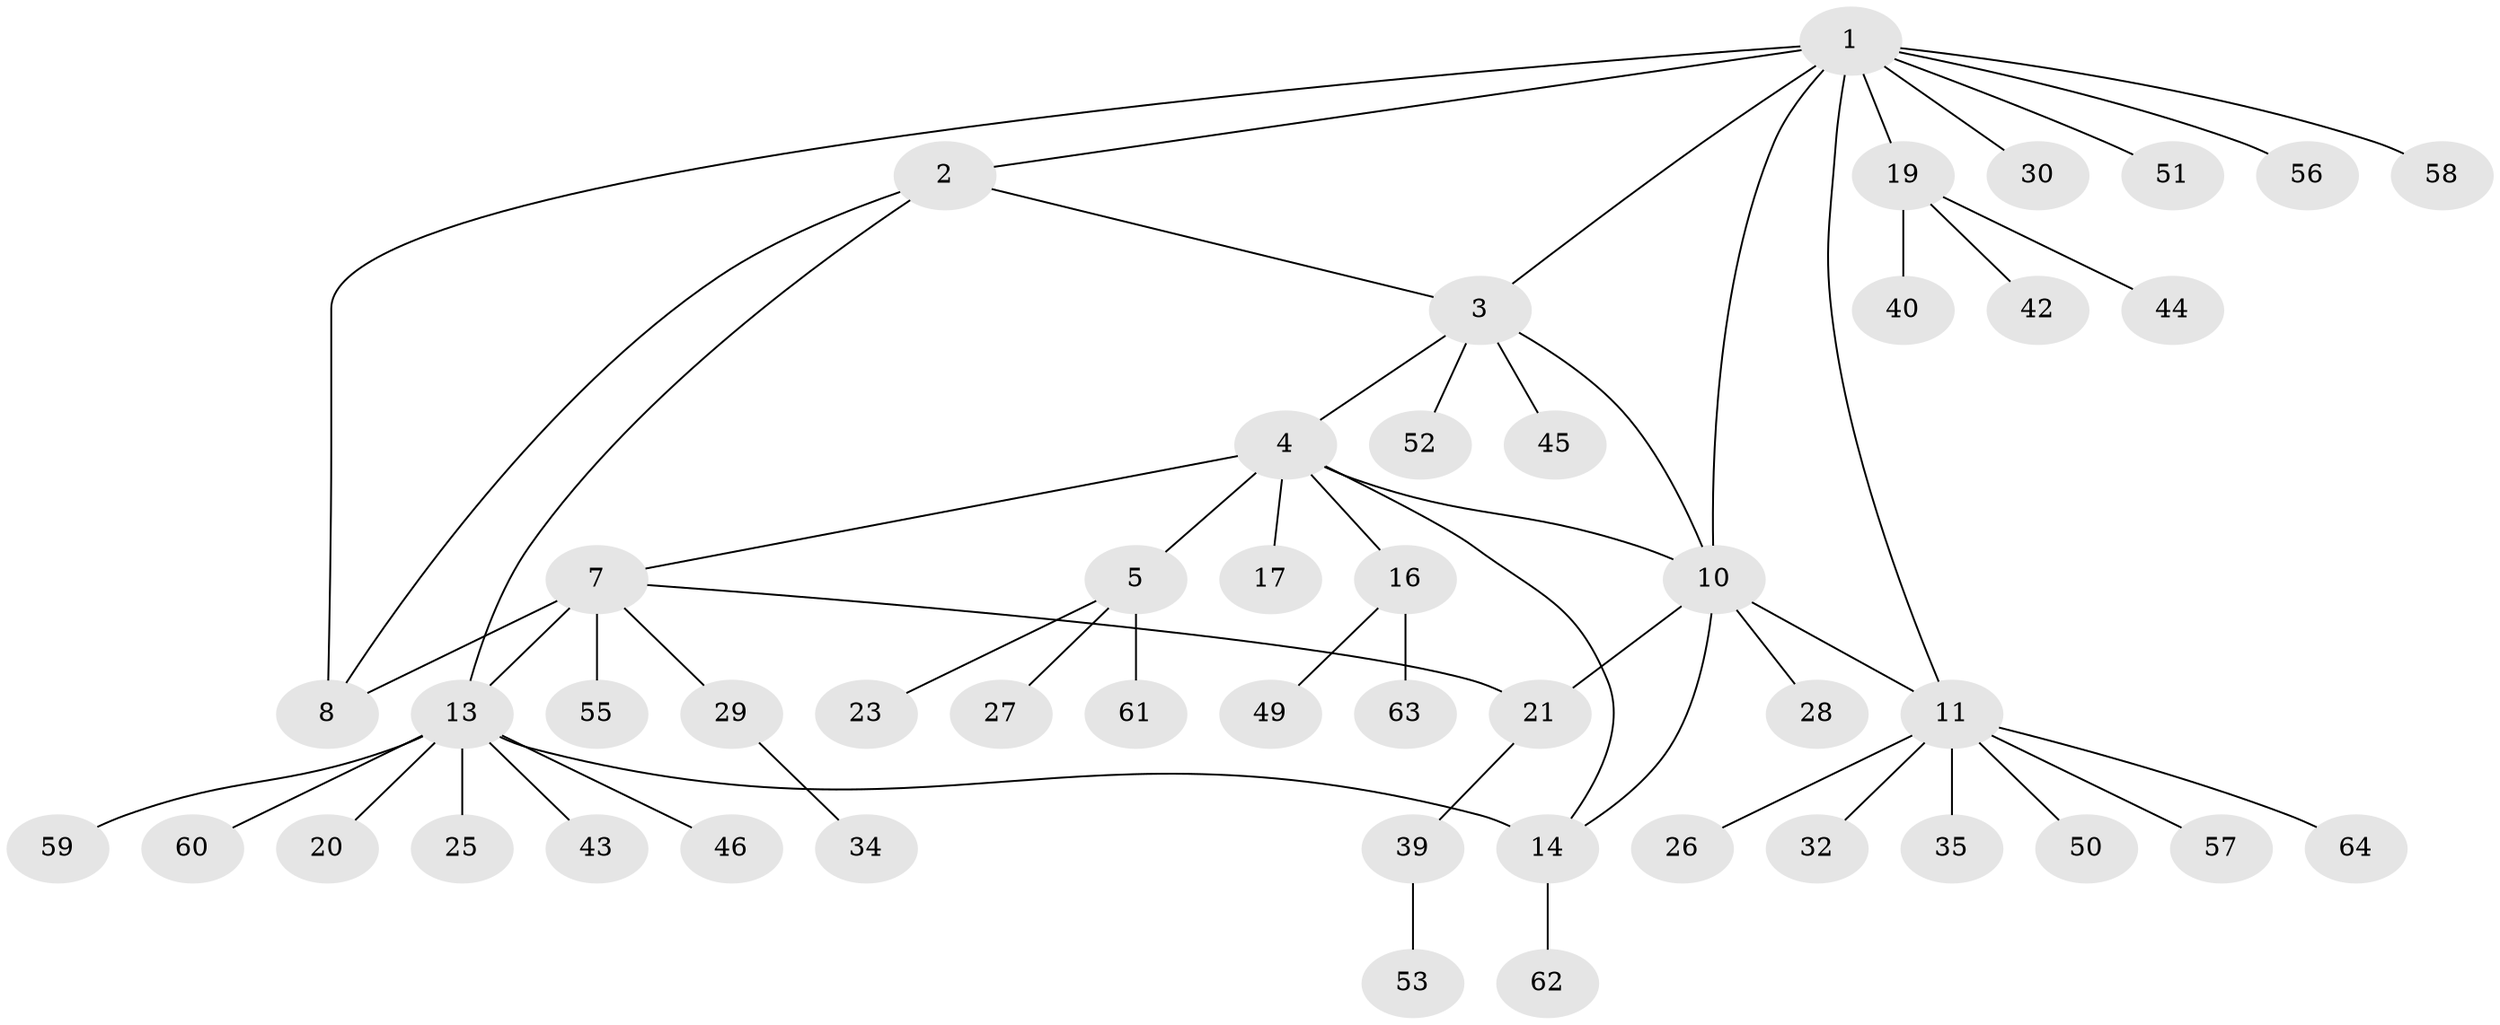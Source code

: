 // Generated by graph-tools (version 1.1) at 2025/24/03/03/25 07:24:17]
// undirected, 48 vertices, 57 edges
graph export_dot {
graph [start="1"]
  node [color=gray90,style=filled];
  1 [super="+12"];
  2 [super="+38"];
  3 [super="+31"];
  4 [super="+6"];
  5 [super="+47"];
  7 [super="+9"];
  8 [super="+33"];
  10 [super="+22"];
  11 [super="+41"];
  13 [super="+15"];
  14;
  16 [super="+18"];
  17;
  19 [super="+24"];
  20 [super="+37"];
  21;
  23;
  25;
  26;
  27 [super="+48"];
  28;
  29 [super="+36"];
  30;
  32;
  34;
  35;
  39 [super="+54"];
  40;
  42;
  43;
  44;
  45;
  46;
  49;
  50;
  51;
  52;
  53;
  55;
  56;
  57;
  58;
  59;
  60;
  61;
  62;
  63;
  64;
  1 -- 2;
  1 -- 3;
  1 -- 19;
  1 -- 30;
  1 -- 51;
  1 -- 56;
  1 -- 58;
  1 -- 8;
  1 -- 10;
  1 -- 11;
  2 -- 3;
  2 -- 8;
  2 -- 13;
  3 -- 45;
  3 -- 52;
  3 -- 10;
  3 -- 4;
  4 -- 5 [weight=2];
  4 -- 14;
  4 -- 16;
  4 -- 17;
  4 -- 10;
  4 -- 7;
  5 -- 23;
  5 -- 27;
  5 -- 61;
  7 -- 8 [weight=2];
  7 -- 13;
  7 -- 21;
  7 -- 55;
  7 -- 29;
  10 -- 11;
  10 -- 14;
  10 -- 21;
  10 -- 28;
  11 -- 26;
  11 -- 32;
  11 -- 35;
  11 -- 50;
  11 -- 57;
  11 -- 64;
  13 -- 14 [weight=2];
  13 -- 46;
  13 -- 59;
  13 -- 43;
  13 -- 20;
  13 -- 25;
  13 -- 60;
  14 -- 62;
  16 -- 63;
  16 -- 49;
  19 -- 44;
  19 -- 40;
  19 -- 42;
  21 -- 39;
  29 -- 34;
  39 -- 53;
}
